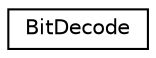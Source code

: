digraph "Graphical Class Hierarchy"
{
 // LATEX_PDF_SIZE
  edge [fontname="Helvetica",fontsize="10",labelfontname="Helvetica",labelfontsize="10"];
  node [fontname="Helvetica",fontsize="10",shape=record];
  rankdir="LR";
  Node0 [label="BitDecode",height=0.2,width=0.4,color="black", fillcolor="white", style="filled",URL="$structBitDecode.html",tooltip=" "];
}
